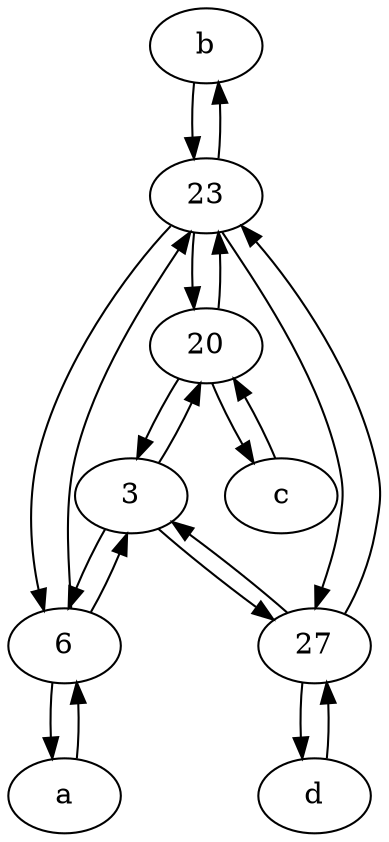 digraph  {
	b [pos="50,20!"];
	6;
	c [pos="20,10!"];
	27;
	23;
	20;
	d [pos="20,30!"];
	a [pos="40,10!"];
	3;
	3 -> 6;
	6 -> 23;
	23 -> b;
	6 -> 3;
	c -> 20;
	3 -> 27;
	20 -> 23;
	a -> 6;
	27 -> d;
	23 -> 27;
	3 -> 20;
	20 -> 3;
	d -> 27;
	6 -> a;
	23 -> 20;
	27 -> 3;
	b -> 23;
	27 -> 23;
	23 -> 6;
	20 -> c;

	}